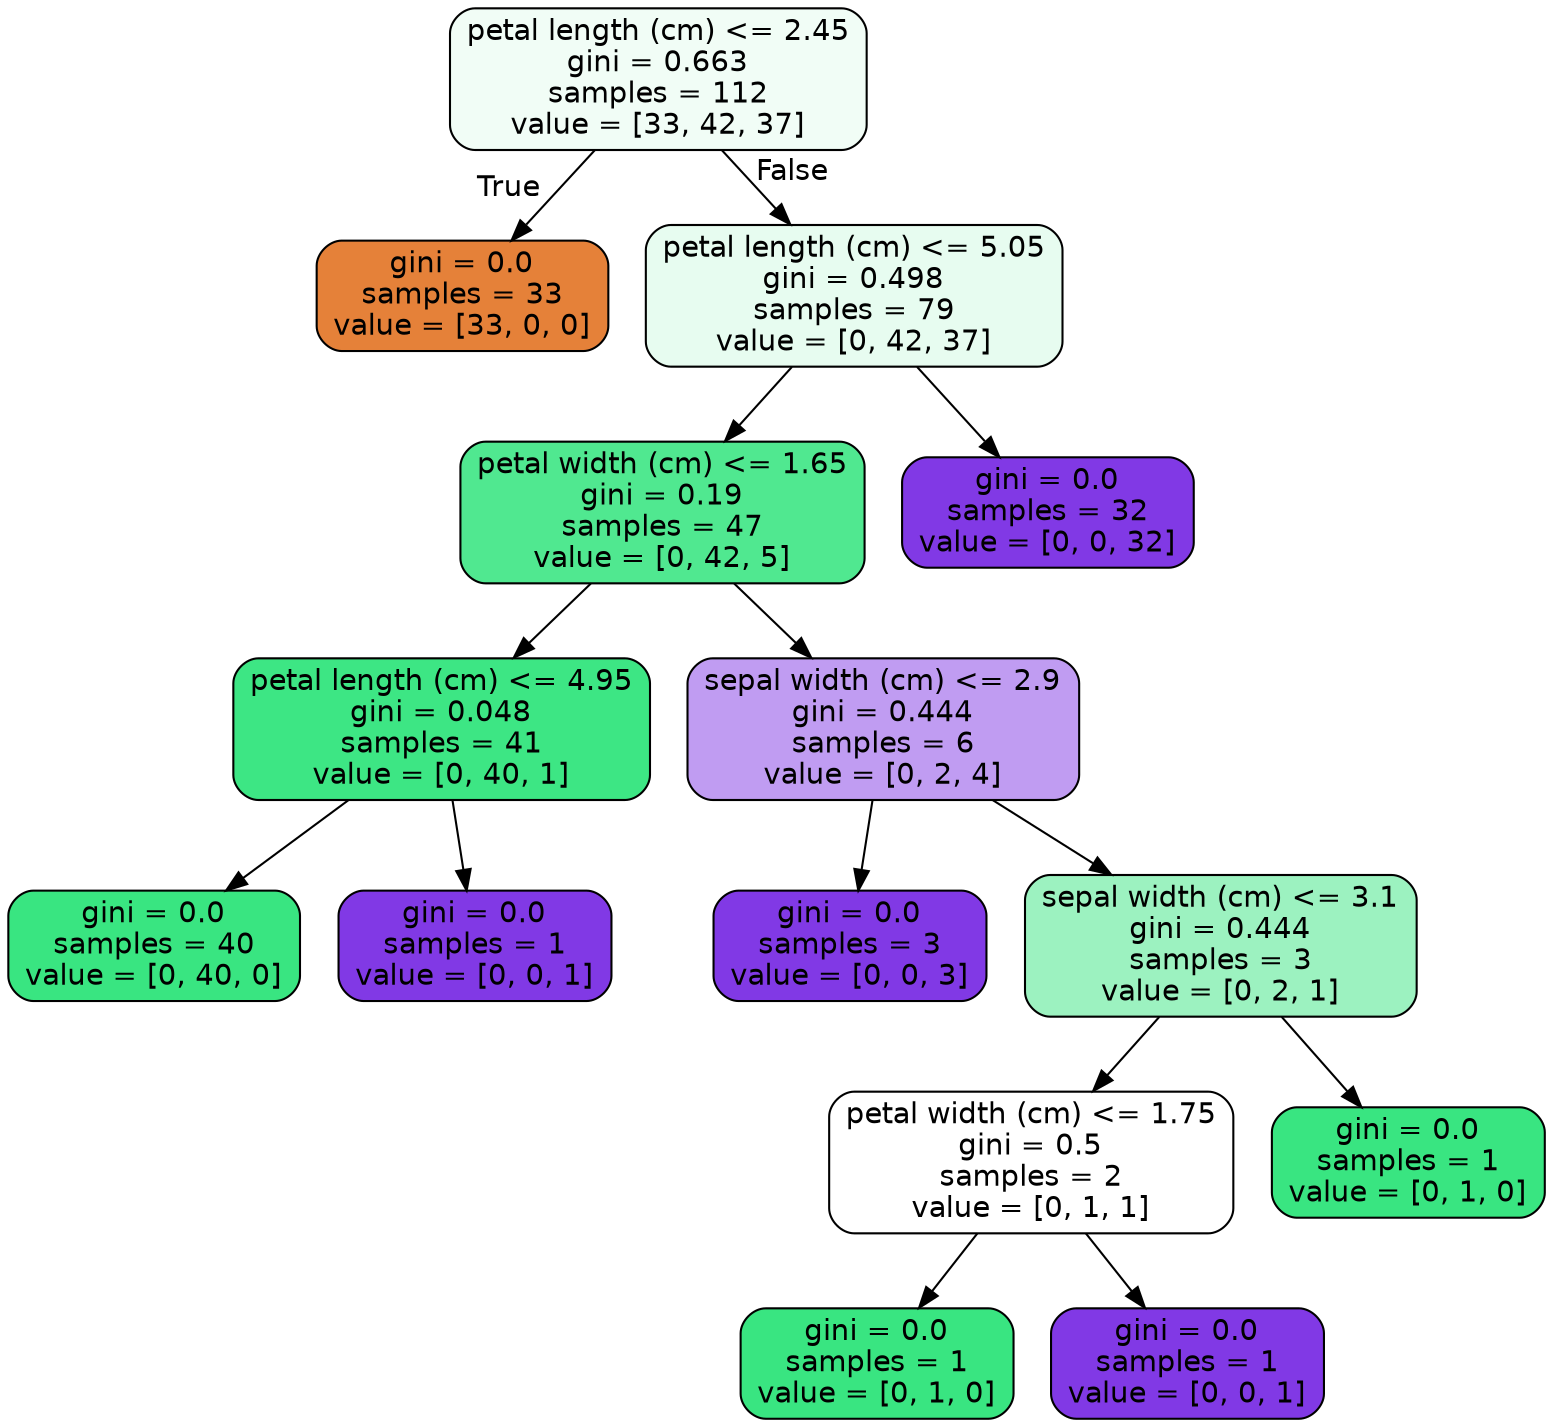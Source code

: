 digraph Tree {
node [shape=box, style="filled, rounded", color="black", fontname=helvetica] ;
edge [fontname=helvetica] ;
0 [label="petal length (cm) <= 2.45\ngini = 0.663\nsamples = 112\nvalue = [33, 42, 37]", fillcolor="#39e58111"] ;
1 [label="gini = 0.0\nsamples = 33\nvalue = [33, 0, 0]", fillcolor="#e58139ff"] ;
0 -> 1 [labeldistance=2.5, labelangle=45, headlabel="True"] ;
2 [label="petal length (cm) <= 5.05\ngini = 0.498\nsamples = 79\nvalue = [0, 42, 37]", fillcolor="#39e5811e"] ;
0 -> 2 [labeldistance=2.5, labelangle=-45, headlabel="False"] ;
3 [label="petal width (cm) <= 1.65\ngini = 0.19\nsamples = 47\nvalue = [0, 42, 5]", fillcolor="#39e581e1"] ;
2 -> 3 ;
4 [label="petal length (cm) <= 4.95\ngini = 0.048\nsamples = 41\nvalue = [0, 40, 1]", fillcolor="#39e581f9"] ;
3 -> 4 ;
5 [label="gini = 0.0\nsamples = 40\nvalue = [0, 40, 0]", fillcolor="#39e581ff"] ;
4 -> 5 ;
6 [label="gini = 0.0\nsamples = 1\nvalue = [0, 0, 1]", fillcolor="#8139e5ff"] ;
4 -> 6 ;
7 [label="sepal width (cm) <= 2.9\ngini = 0.444\nsamples = 6\nvalue = [0, 2, 4]", fillcolor="#8139e57f"] ;
3 -> 7 ;
8 [label="gini = 0.0\nsamples = 3\nvalue = [0, 0, 3]", fillcolor="#8139e5ff"] ;
7 -> 8 ;
9 [label="sepal width (cm) <= 3.1\ngini = 0.444\nsamples = 3\nvalue = [0, 2, 1]", fillcolor="#39e5817f"] ;
7 -> 9 ;
10 [label="petal width (cm) <= 1.75\ngini = 0.5\nsamples = 2\nvalue = [0, 1, 1]", fillcolor="#39e58100"] ;
9 -> 10 ;
11 [label="gini = 0.0\nsamples = 1\nvalue = [0, 1, 0]", fillcolor="#39e581ff"] ;
10 -> 11 ;
12 [label="gini = 0.0\nsamples = 1\nvalue = [0, 0, 1]", fillcolor="#8139e5ff"] ;
10 -> 12 ;
13 [label="gini = 0.0\nsamples = 1\nvalue = [0, 1, 0]", fillcolor="#39e581ff"] ;
9 -> 13 ;
14 [label="gini = 0.0\nsamples = 32\nvalue = [0, 0, 32]", fillcolor="#8139e5ff"] ;
2 -> 14 ;
}